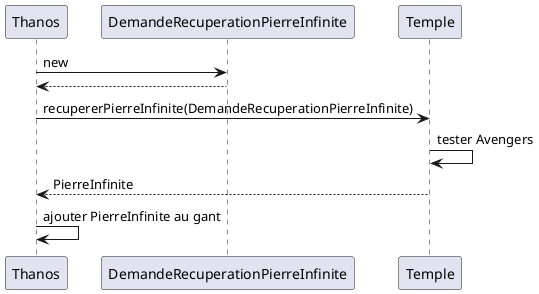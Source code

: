 @startuml ChainOfResponsability

Thanos -> DemandeRecuperationPierreInfinite : new
Thanos <-- DemandeRecuperationPierreInfinite
Thanos -> Temple : recupererPierreInfinite(DemandeRecuperationPierreInfinite)
Temple -> Temple : tester Avengers
Thanos <-- Temple : PierreInfinite 
Thanos -> Thanos : ajouter PierreInfinite au gant

@enduml